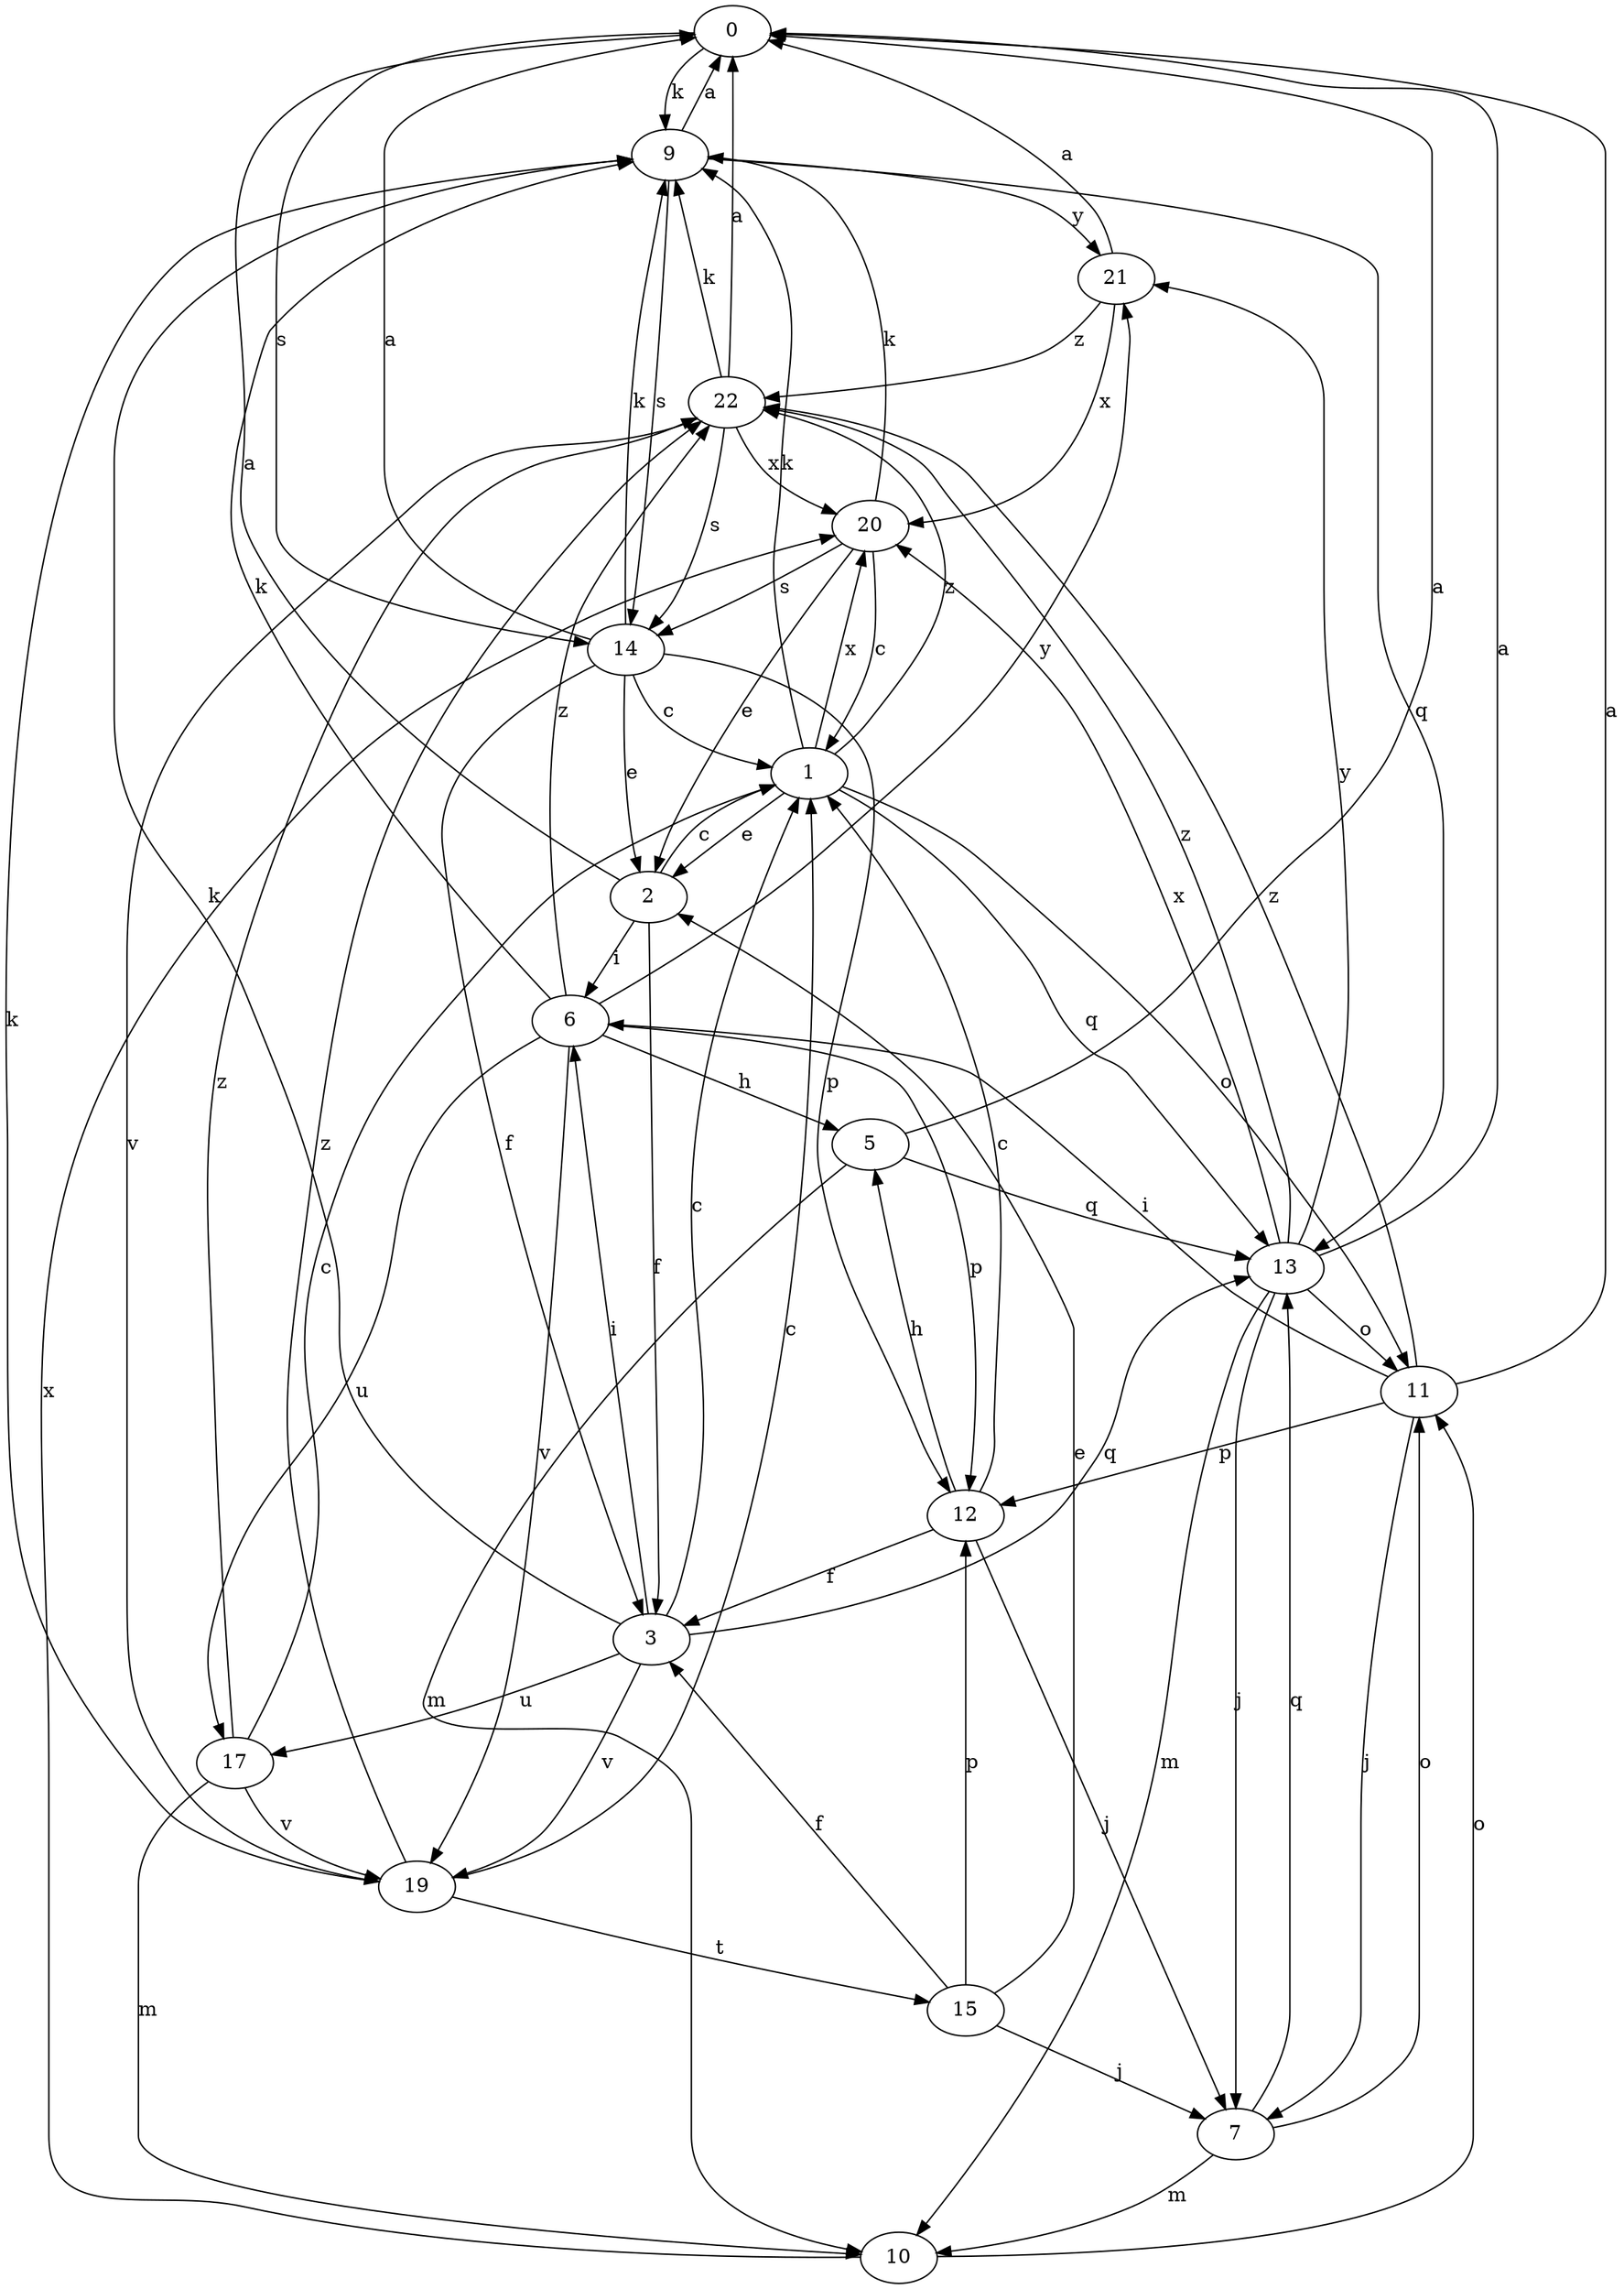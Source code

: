 strict digraph  {
0;
1;
2;
3;
5;
6;
7;
9;
10;
11;
12;
13;
14;
15;
17;
19;
20;
21;
22;
0 -> 9  [label=k];
0 -> 14  [label=s];
1 -> 2  [label=e];
1 -> 9  [label=k];
1 -> 11  [label=o];
1 -> 13  [label=q];
1 -> 20  [label=x];
1 -> 22  [label=z];
2 -> 0  [label=a];
2 -> 1  [label=c];
2 -> 3  [label=f];
2 -> 6  [label=i];
3 -> 1  [label=c];
3 -> 6  [label=i];
3 -> 9  [label=k];
3 -> 13  [label=q];
3 -> 17  [label=u];
3 -> 19  [label=v];
5 -> 0  [label=a];
5 -> 10  [label=m];
5 -> 13  [label=q];
6 -> 5  [label=h];
6 -> 9  [label=k];
6 -> 12  [label=p];
6 -> 17  [label=u];
6 -> 19  [label=v];
6 -> 21  [label=y];
6 -> 22  [label=z];
7 -> 10  [label=m];
7 -> 11  [label=o];
7 -> 13  [label=q];
9 -> 0  [label=a];
9 -> 13  [label=q];
9 -> 14  [label=s];
9 -> 21  [label=y];
10 -> 11  [label=o];
10 -> 20  [label=x];
11 -> 0  [label=a];
11 -> 6  [label=i];
11 -> 7  [label=j];
11 -> 12  [label=p];
11 -> 22  [label=z];
12 -> 1  [label=c];
12 -> 3  [label=f];
12 -> 5  [label=h];
12 -> 7  [label=j];
13 -> 0  [label=a];
13 -> 7  [label=j];
13 -> 10  [label=m];
13 -> 11  [label=o];
13 -> 20  [label=x];
13 -> 21  [label=y];
13 -> 22  [label=z];
14 -> 0  [label=a];
14 -> 1  [label=c];
14 -> 2  [label=e];
14 -> 3  [label=f];
14 -> 9  [label=k];
14 -> 12  [label=p];
15 -> 2  [label=e];
15 -> 3  [label=f];
15 -> 7  [label=j];
15 -> 12  [label=p];
17 -> 1  [label=c];
17 -> 10  [label=m];
17 -> 19  [label=v];
17 -> 22  [label=z];
19 -> 1  [label=c];
19 -> 9  [label=k];
19 -> 15  [label=t];
19 -> 22  [label=z];
20 -> 1  [label=c];
20 -> 2  [label=e];
20 -> 9  [label=k];
20 -> 14  [label=s];
21 -> 0  [label=a];
21 -> 20  [label=x];
21 -> 22  [label=z];
22 -> 0  [label=a];
22 -> 9  [label=k];
22 -> 14  [label=s];
22 -> 19  [label=v];
22 -> 20  [label=x];
}
